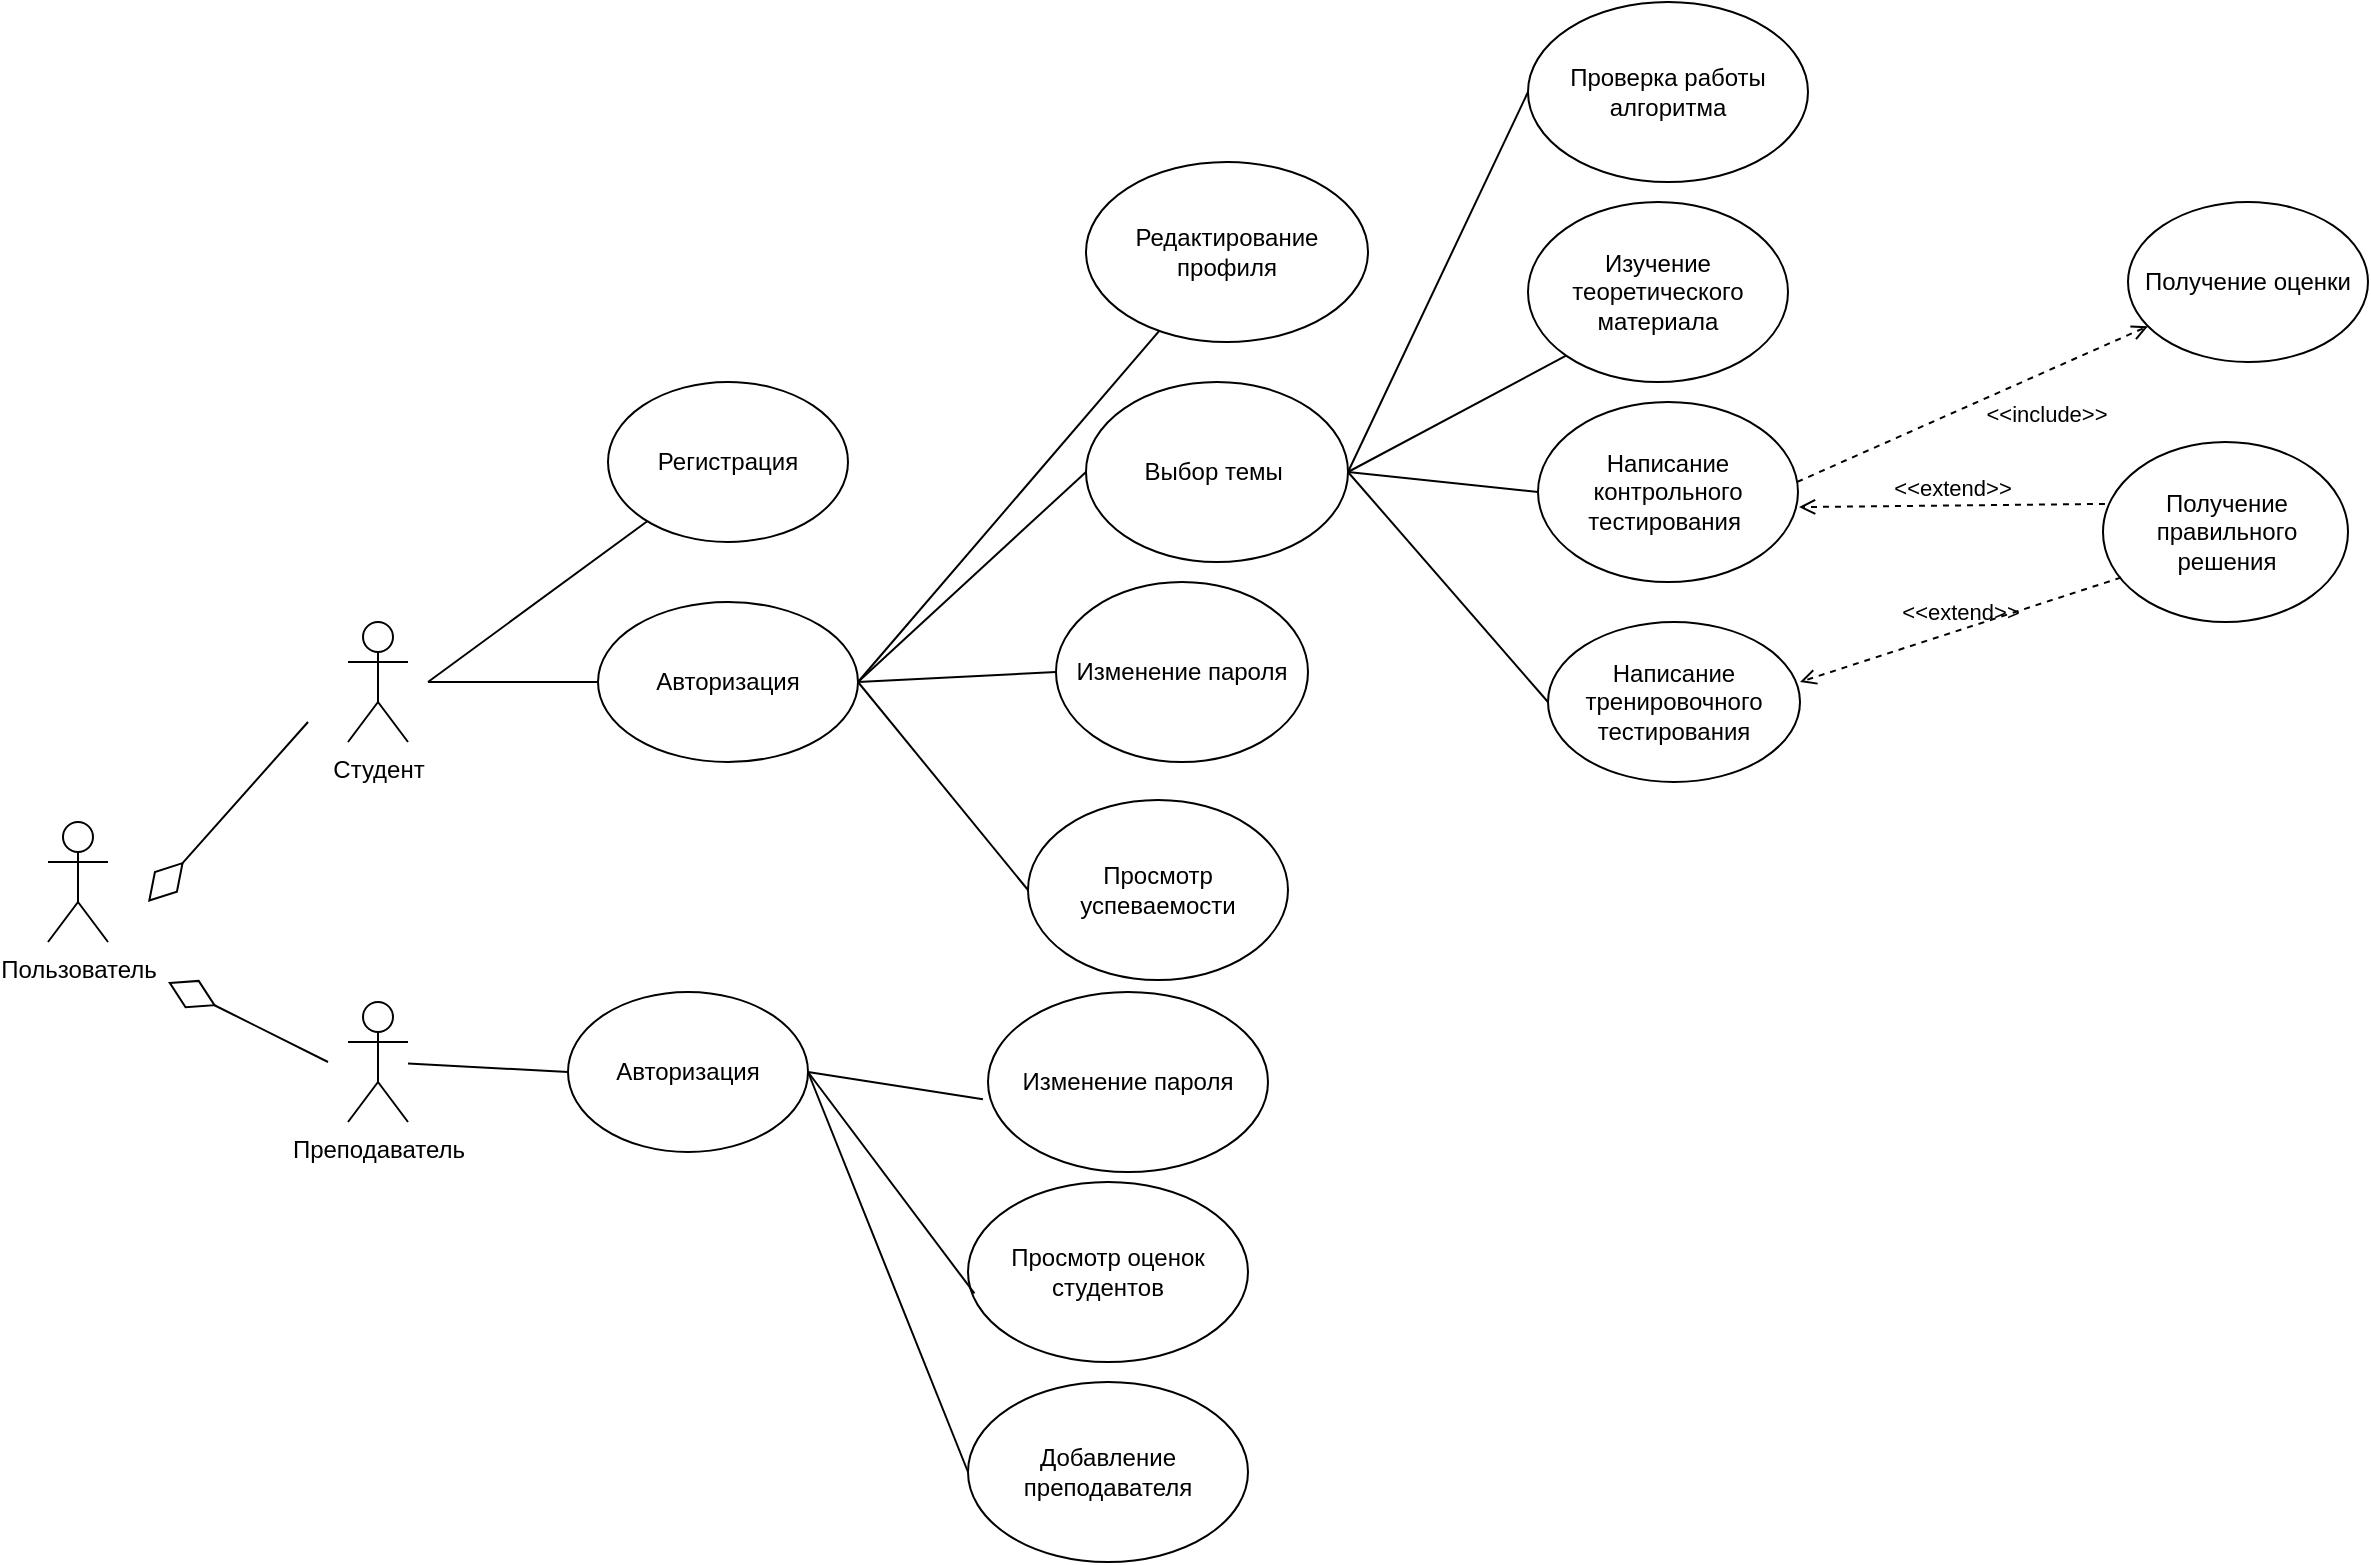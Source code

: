 <mxfile version="21.2.1" type="device">
  <diagram id="OmrrTV66_gfkWFaC-w5m" name="Страница 1">
    <mxGraphModel dx="1761" dy="824" grid="1" gridSize="10" guides="1" tooltips="1" connect="1" arrows="1" fold="1" page="1" pageScale="1" pageWidth="827" pageHeight="1169" math="0" shadow="0">
      <root>
        <mxCell id="0" />
        <mxCell id="1" parent="0" />
        <mxCell id="RFHBEQBNeSNs6xZ3Omm0-1" value="Студент" style="shape=umlActor;verticalLabelPosition=bottom;verticalAlign=top;html=1;outlineConnect=0;" parent="1" vertex="1">
          <mxGeometry x="60" y="1080" width="30" height="60" as="geometry" />
        </mxCell>
        <mxCell id="RFHBEQBNeSNs6xZ3Omm0-8" value="&lt;font style=&quot;vertical-align: inherit;&quot;&gt;&lt;font style=&quot;vertical-align: inherit;&quot;&gt;Получение правильного решения&lt;/font&gt;&lt;/font&gt;" style="ellipse;whiteSpace=wrap;html=1;" parent="1" vertex="1">
          <mxGeometry x="937.5" y="990" width="122.5" height="90" as="geometry" />
        </mxCell>
        <mxCell id="RFHBEQBNeSNs6xZ3Omm0-9" value="&lt;font style=&quot;vertical-align: inherit;&quot;&gt;&lt;font style=&quot;vertical-align: inherit;&quot;&gt;Написание тренировочного тестирования&lt;/font&gt;&lt;/font&gt;" style="ellipse;whiteSpace=wrap;html=1;" parent="1" vertex="1">
          <mxGeometry x="660" y="1080" width="126" height="80" as="geometry" />
        </mxCell>
        <mxCell id="RFHBEQBNeSNs6xZ3Omm0-10" value="&lt;font style=&quot;vertical-align: inherit;&quot;&gt;&lt;font style=&quot;vertical-align: inherit;&quot;&gt;Получение оценки&lt;/font&gt;&lt;/font&gt;" style="ellipse;whiteSpace=wrap;html=1;" parent="1" vertex="1">
          <mxGeometry x="950" y="870" width="120" height="80" as="geometry" />
        </mxCell>
        <mxCell id="RFHBEQBNeSNs6xZ3Omm0-12" value="&lt;font style=&quot;vertical-align: inherit;&quot;&gt;&lt;font style=&quot;vertical-align: inherit;&quot;&gt;Написание контрольного тестирования&amp;nbsp;&lt;/font&gt;&lt;/font&gt;" style="ellipse;whiteSpace=wrap;html=1;" parent="1" vertex="1">
          <mxGeometry x="655" y="970" width="130" height="90" as="geometry" />
        </mxCell>
        <mxCell id="RFHBEQBNeSNs6xZ3Omm0-13" value="&lt;font style=&quot;vertical-align: inherit;&quot;&gt;&lt;font style=&quot;vertical-align: inherit;&quot;&gt;Регистрация&lt;/font&gt;&lt;/font&gt;" style="ellipse;whiteSpace=wrap;html=1;" parent="1" vertex="1">
          <mxGeometry x="190" y="960" width="120" height="80" as="geometry" />
        </mxCell>
        <mxCell id="RFHBEQBNeSNs6xZ3Omm0-18" value="" style="endArrow=none;html=1;rounded=0;entryX=0;entryY=0.5;entryDx=0;entryDy=0;endFill=0;" parent="1" target="jZZSFgTpUxoQ48o_kWJ5-10" edge="1" source="jZZSFgTpUxoQ48o_kWJ5-2">
          <mxGeometry width="50" height="50" relative="1" as="geometry">
            <mxPoint x="140" y="1440" as="sourcePoint" />
            <mxPoint x="300.0" y="1439.97" as="targetPoint" />
          </mxGeometry>
        </mxCell>
        <mxCell id="RFHBEQBNeSNs6xZ3Omm0-21" value="" style="endArrow=none;html=1;rounded=0;endFill=0;" parent="1" target="RFHBEQBNeSNs6xZ3Omm0-13" edge="1">
          <mxGeometry width="50" height="50" relative="1" as="geometry">
            <mxPoint x="100" y="1110" as="sourcePoint" />
            <mxPoint x="318.78" y="1273.709" as="targetPoint" />
          </mxGeometry>
        </mxCell>
        <mxCell id="JjSHhVkpASE2zhbwdBSN-2" value="Просмотр оценок студентов" style="ellipse;whiteSpace=wrap;html=1;" parent="1" vertex="1">
          <mxGeometry x="370" y="1360" width="140" height="90" as="geometry" />
        </mxCell>
        <mxCell id="JjSHhVkpASE2zhbwdBSN-3" value="" style="endArrow=none;html=1;rounded=0;entryX=0.023;entryY=0.619;entryDx=0;entryDy=0;endFill=0;entryPerimeter=0;exitX=1;exitY=0.5;exitDx=0;exitDy=0;" parent="1" target="JjSHhVkpASE2zhbwdBSN-2" edge="1" source="jZZSFgTpUxoQ48o_kWJ5-10">
          <mxGeometry width="50" height="50" relative="1" as="geometry">
            <mxPoint x="130" y="1180" as="sourcePoint" />
            <mxPoint x="324" y="1170" as="targetPoint" />
          </mxGeometry>
        </mxCell>
        <mxCell id="JjSHhVkpASE2zhbwdBSN-4" value="&amp;lt;&amp;lt;include&amp;gt;&amp;gt;" style="html=1;verticalAlign=bottom;labelBackgroundColor=none;endArrow=open;endFill=0;dashed=1;rounded=0;exitX=0.997;exitY=0.444;exitDx=0;exitDy=0;exitPerimeter=0;" parent="1" source="RFHBEQBNeSNs6xZ3Omm0-12" target="RFHBEQBNeSNs6xZ3Omm0-10" edge="1">
          <mxGeometry x="0.29" y="-28" width="160" relative="1" as="geometry">
            <mxPoint x="730" y="1040" as="sourcePoint" />
            <mxPoint x="890" y="1040" as="targetPoint" />
            <mxPoint as="offset" />
          </mxGeometry>
        </mxCell>
        <mxCell id="o6mRavnYgt1B4-IjFYV9-1" value="&amp;lt;&amp;lt;extend&amp;gt;&amp;gt;" style="html=1;verticalAlign=bottom;labelBackgroundColor=none;endArrow=open;endFill=0;dashed=1;rounded=0;entryX=1.004;entryY=0.584;entryDx=0;entryDy=0;entryPerimeter=0;exitX=0.008;exitY=0.344;exitDx=0;exitDy=0;exitPerimeter=0;" parent="1" source="RFHBEQBNeSNs6xZ3Omm0-8" target="RFHBEQBNeSNs6xZ3Omm0-12" edge="1">
          <mxGeometry width="160" relative="1" as="geometry">
            <mxPoint x="640" y="1050" as="sourcePoint" />
            <mxPoint x="800" y="1050" as="targetPoint" />
          </mxGeometry>
        </mxCell>
        <mxCell id="o6mRavnYgt1B4-IjFYV9-2" value="&amp;lt;&amp;lt;extend&amp;gt;&amp;gt;" style="html=1;verticalAlign=bottom;labelBackgroundColor=none;endArrow=open;endFill=0;dashed=1;rounded=0;entryX=1;entryY=0.375;entryDx=0;entryDy=0;entryPerimeter=0;exitX=0.074;exitY=0.753;exitDx=0;exitDy=0;exitPerimeter=0;" parent="1" source="RFHBEQBNeSNs6xZ3Omm0-8" target="RFHBEQBNeSNs6xZ3Omm0-9" edge="1">
          <mxGeometry width="160" relative="1" as="geometry">
            <mxPoint x="846.16" y="1030.96" as="sourcePoint" />
            <mxPoint x="720.6" y="1012.56" as="targetPoint" />
          </mxGeometry>
        </mxCell>
        <mxCell id="jZZSFgTpUxoQ48o_kWJ5-2" value="Преподаватель" style="shape=umlActor;verticalLabelPosition=bottom;verticalAlign=top;html=1;outlineConnect=0;" vertex="1" parent="1">
          <mxGeometry x="60" y="1270" width="30" height="60" as="geometry" />
        </mxCell>
        <mxCell id="jZZSFgTpUxoQ48o_kWJ5-5" value="&lt;font style=&quot;vertical-align: inherit;&quot;&gt;&lt;font style=&quot;vertical-align: inherit;&quot;&gt;Добавление преподавателя&lt;/font&gt;&lt;/font&gt;" style="ellipse;whiteSpace=wrap;html=1;" vertex="1" parent="1">
          <mxGeometry x="370" y="1460" width="140" height="90" as="geometry" />
        </mxCell>
        <mxCell id="jZZSFgTpUxoQ48o_kWJ5-6" value="&lt;font style=&quot;vertical-align: inherit;&quot;&gt;&lt;font style=&quot;vertical-align: inherit;&quot;&gt;Изменение пароля&lt;/font&gt;&lt;/font&gt;" style="ellipse;whiteSpace=wrap;html=1;" vertex="1" parent="1">
          <mxGeometry x="380" y="1265" width="140" height="90" as="geometry" />
        </mxCell>
        <mxCell id="jZZSFgTpUxoQ48o_kWJ5-7" value="" style="endArrow=none;html=1;rounded=0;entryX=0;entryY=0.5;entryDx=0;entryDy=0;endFill=0;exitX=1;exitY=0.5;exitDx=0;exitDy=0;" edge="1" parent="1" source="jZZSFgTpUxoQ48o_kWJ5-10" target="jZZSFgTpUxoQ48o_kWJ5-5">
          <mxGeometry width="50" height="50" relative="1" as="geometry">
            <mxPoint x="260" y="1350" as="sourcePoint" />
            <mxPoint x="500" y="1430" as="targetPoint" />
          </mxGeometry>
        </mxCell>
        <mxCell id="jZZSFgTpUxoQ48o_kWJ5-8" value="" style="endArrow=none;html=1;rounded=0;entryX=-0.018;entryY=0.596;entryDx=0;entryDy=0;endFill=0;exitX=1;exitY=0.5;exitDx=0;exitDy=0;entryPerimeter=0;" edge="1" parent="1" source="jZZSFgTpUxoQ48o_kWJ5-10" target="jZZSFgTpUxoQ48o_kWJ5-6">
          <mxGeometry width="50" height="50" relative="1" as="geometry">
            <mxPoint x="130" y="1160" as="sourcePoint" />
            <mxPoint x="510" y="1415" as="targetPoint" />
          </mxGeometry>
        </mxCell>
        <mxCell id="jZZSFgTpUxoQ48o_kWJ5-10" value="&lt;font style=&quot;vertical-align: inherit;&quot;&gt;&lt;font style=&quot;vertical-align: inherit;&quot;&gt;Авторизация&lt;/font&gt;&lt;/font&gt;" style="ellipse;whiteSpace=wrap;html=1;" vertex="1" parent="1">
          <mxGeometry x="170" y="1265" width="120" height="80" as="geometry" />
        </mxCell>
        <mxCell id="jZZSFgTpUxoQ48o_kWJ5-11" value="&lt;font style=&quot;vertical-align: inherit;&quot;&gt;&lt;font style=&quot;vertical-align: inherit;&quot;&gt;Авторизация&lt;/font&gt;&lt;/font&gt;" style="ellipse;whiteSpace=wrap;html=1;" vertex="1" parent="1">
          <mxGeometry x="185" y="1070" width="130" height="80" as="geometry" />
        </mxCell>
        <mxCell id="jZZSFgTpUxoQ48o_kWJ5-12" value="" style="endArrow=none;html=1;rounded=0;endFill=0;entryX=0;entryY=0.5;entryDx=0;entryDy=0;" edge="1" parent="1" target="jZZSFgTpUxoQ48o_kWJ5-11">
          <mxGeometry width="50" height="50" relative="1" as="geometry">
            <mxPoint x="100" y="1110" as="sourcePoint" />
            <mxPoint x="213" y="1035" as="targetPoint" />
          </mxGeometry>
        </mxCell>
        <mxCell id="jZZSFgTpUxoQ48o_kWJ5-13" value="&lt;font style=&quot;vertical-align: inherit;&quot;&gt;&lt;font style=&quot;vertical-align: inherit;&quot;&gt;Изменение пароля&lt;/font&gt;&lt;/font&gt;" style="ellipse;whiteSpace=wrap;html=1;" vertex="1" parent="1">
          <mxGeometry x="414" y="1060" width="126" height="90" as="geometry" />
        </mxCell>
        <mxCell id="jZZSFgTpUxoQ48o_kWJ5-15" value="" style="endArrow=none;html=1;rounded=0;endFill=0;entryX=0;entryY=0.5;entryDx=0;entryDy=0;exitX=1;exitY=0.5;exitDx=0;exitDy=0;" edge="1" parent="1" source="jZZSFgTpUxoQ48o_kWJ5-11" target="jZZSFgTpUxoQ48o_kWJ5-13">
          <mxGeometry width="50" height="50" relative="1" as="geometry">
            <mxPoint x="110" y="1120" as="sourcePoint" />
            <mxPoint x="200" y="1110" as="targetPoint" />
          </mxGeometry>
        </mxCell>
        <mxCell id="jZZSFgTpUxoQ48o_kWJ5-16" value="Пользователь" style="shape=umlActor;verticalLabelPosition=bottom;verticalAlign=top;html=1;outlineConnect=0;" vertex="1" parent="1">
          <mxGeometry x="-90" y="1180" width="30" height="60" as="geometry" />
        </mxCell>
        <mxCell id="jZZSFgTpUxoQ48o_kWJ5-17" value="" style="endArrow=diamondThin;endFill=0;endSize=24;html=1;rounded=0;" edge="1" parent="1">
          <mxGeometry width="160" relative="1" as="geometry">
            <mxPoint x="50" y="1300" as="sourcePoint" />
            <mxPoint x="-30" y="1260" as="targetPoint" />
          </mxGeometry>
        </mxCell>
        <mxCell id="jZZSFgTpUxoQ48o_kWJ5-18" value="" style="endArrow=diamondThin;endFill=0;endSize=24;html=1;rounded=0;" edge="1" parent="1">
          <mxGeometry width="160" relative="1" as="geometry">
            <mxPoint x="40" y="1130" as="sourcePoint" />
            <mxPoint x="-40" y="1220" as="targetPoint" />
          </mxGeometry>
        </mxCell>
        <mxCell id="jZZSFgTpUxoQ48o_kWJ5-19" value="&lt;font style=&quot;vertical-align: inherit;&quot;&gt;&lt;font style=&quot;vertical-align: inherit;&quot;&gt;Редактирование профиля&lt;/font&gt;&lt;/font&gt;" style="ellipse;whiteSpace=wrap;html=1;" vertex="1" parent="1">
          <mxGeometry x="429" y="850" width="141" height="90" as="geometry" />
        </mxCell>
        <mxCell id="jZZSFgTpUxoQ48o_kWJ5-20" value="" style="endArrow=none;html=1;rounded=0;endFill=0;exitX=1;exitY=0.5;exitDx=0;exitDy=0;" edge="1" parent="1" source="jZZSFgTpUxoQ48o_kWJ5-11" target="jZZSFgTpUxoQ48o_kWJ5-19">
          <mxGeometry width="50" height="50" relative="1" as="geometry">
            <mxPoint x="330" y="1110" as="sourcePoint" />
            <mxPoint x="424" y="1135" as="targetPoint" />
          </mxGeometry>
        </mxCell>
        <mxCell id="jZZSFgTpUxoQ48o_kWJ5-21" value="&lt;font style=&quot;vertical-align: inherit;&quot;&gt;&lt;font style=&quot;vertical-align: inherit;&quot;&gt;Выбор темы&amp;nbsp;&lt;/font&gt;&lt;/font&gt;" style="ellipse;whiteSpace=wrap;html=1;" vertex="1" parent="1">
          <mxGeometry x="429" y="960" width="131" height="90" as="geometry" />
        </mxCell>
        <mxCell id="jZZSFgTpUxoQ48o_kWJ5-22" value="" style="endArrow=none;html=1;rounded=0;endFill=0;entryX=0;entryY=0.5;entryDx=0;entryDy=0;exitX=1;exitY=0.5;exitDx=0;exitDy=0;" edge="1" parent="1" source="jZZSFgTpUxoQ48o_kWJ5-11" target="jZZSFgTpUxoQ48o_kWJ5-21">
          <mxGeometry width="50" height="50" relative="1" as="geometry">
            <mxPoint x="310" y="1090" as="sourcePoint" />
            <mxPoint x="424" y="1135" as="targetPoint" />
          </mxGeometry>
        </mxCell>
        <mxCell id="jZZSFgTpUxoQ48o_kWJ5-23" value="&lt;font style=&quot;vertical-align: inherit;&quot;&gt;&lt;font style=&quot;vertical-align: inherit;&quot;&gt;Просмотр успеваемости&lt;/font&gt;&lt;/font&gt;" style="ellipse;whiteSpace=wrap;html=1;" vertex="1" parent="1">
          <mxGeometry x="400" y="1169" width="130" height="90" as="geometry" />
        </mxCell>
        <mxCell id="jZZSFgTpUxoQ48o_kWJ5-24" value="" style="endArrow=none;html=1;rounded=0;endFill=0;entryX=0;entryY=0.5;entryDx=0;entryDy=0;exitX=1;exitY=0.5;exitDx=0;exitDy=0;" edge="1" parent="1" source="jZZSFgTpUxoQ48o_kWJ5-11" target="jZZSFgTpUxoQ48o_kWJ5-23">
          <mxGeometry width="50" height="50" relative="1" as="geometry">
            <mxPoint x="330" y="1110" as="sourcePoint" />
            <mxPoint x="424" y="1135" as="targetPoint" />
          </mxGeometry>
        </mxCell>
        <mxCell id="jZZSFgTpUxoQ48o_kWJ5-25" value="&lt;font style=&quot;vertical-align: inherit;&quot;&gt;&lt;font style=&quot;vertical-align: inherit;&quot;&gt;Изучение теоретического материала&lt;/font&gt;&lt;/font&gt;" style="ellipse;whiteSpace=wrap;html=1;" vertex="1" parent="1">
          <mxGeometry x="650" y="870" width="130" height="90" as="geometry" />
        </mxCell>
        <mxCell id="jZZSFgTpUxoQ48o_kWJ5-26" value="" style="endArrow=none;html=1;rounded=0;endFill=0;entryX=0;entryY=1;entryDx=0;entryDy=0;exitX=1;exitY=0.5;exitDx=0;exitDy=0;" edge="1" parent="1" source="jZZSFgTpUxoQ48o_kWJ5-21" target="jZZSFgTpUxoQ48o_kWJ5-25">
          <mxGeometry width="50" height="50" relative="1" as="geometry">
            <mxPoint x="328" y="1100" as="sourcePoint" />
            <mxPoint x="560" y="1065" as="targetPoint" />
          </mxGeometry>
        </mxCell>
        <mxCell id="jZZSFgTpUxoQ48o_kWJ5-27" value="" style="endArrow=none;html=1;rounded=0;endFill=0;entryX=0;entryY=0.5;entryDx=0;entryDy=0;exitX=1;exitY=0.5;exitDx=0;exitDy=0;" edge="1" parent="1" source="jZZSFgTpUxoQ48o_kWJ5-21" target="RFHBEQBNeSNs6xZ3Omm0-12">
          <mxGeometry width="50" height="50" relative="1" as="geometry">
            <mxPoint x="599" y="1015" as="sourcePoint" />
            <mxPoint x="683" y="957" as="targetPoint" />
          </mxGeometry>
        </mxCell>
        <mxCell id="jZZSFgTpUxoQ48o_kWJ5-28" value="" style="endArrow=none;html=1;rounded=0;endFill=0;entryX=0;entryY=0.5;entryDx=0;entryDy=0;exitX=1;exitY=0.5;exitDx=0;exitDy=0;" edge="1" parent="1" source="jZZSFgTpUxoQ48o_kWJ5-21" target="RFHBEQBNeSNs6xZ3Omm0-9">
          <mxGeometry width="50" height="50" relative="1" as="geometry">
            <mxPoint x="609" y="1025" as="sourcePoint" />
            <mxPoint x="693" y="967" as="targetPoint" />
          </mxGeometry>
        </mxCell>
        <mxCell id="jZZSFgTpUxoQ48o_kWJ5-29" value="&lt;font style=&quot;vertical-align: inherit;&quot;&gt;&lt;font style=&quot;vertical-align: inherit; font-weight: normal;&quot;&gt;Проверка работы алгоритма&lt;/font&gt;&lt;/font&gt;" style="ellipse;whiteSpace=wrap;html=1;fontStyle=1" vertex="1" parent="1">
          <mxGeometry x="650" y="770" width="140" height="90" as="geometry" />
        </mxCell>
        <mxCell id="jZZSFgTpUxoQ48o_kWJ5-30" value="" style="endArrow=none;html=1;rounded=0;endFill=0;entryX=0;entryY=0.5;entryDx=0;entryDy=0;exitX=1;exitY=0.5;exitDx=0;exitDy=0;" edge="1" parent="1" source="jZZSFgTpUxoQ48o_kWJ5-21" target="jZZSFgTpUxoQ48o_kWJ5-29">
          <mxGeometry width="50" height="50" relative="1" as="geometry">
            <mxPoint x="599" y="1015" as="sourcePoint" />
            <mxPoint x="683" y="957" as="targetPoint" />
          </mxGeometry>
        </mxCell>
      </root>
    </mxGraphModel>
  </diagram>
</mxfile>
